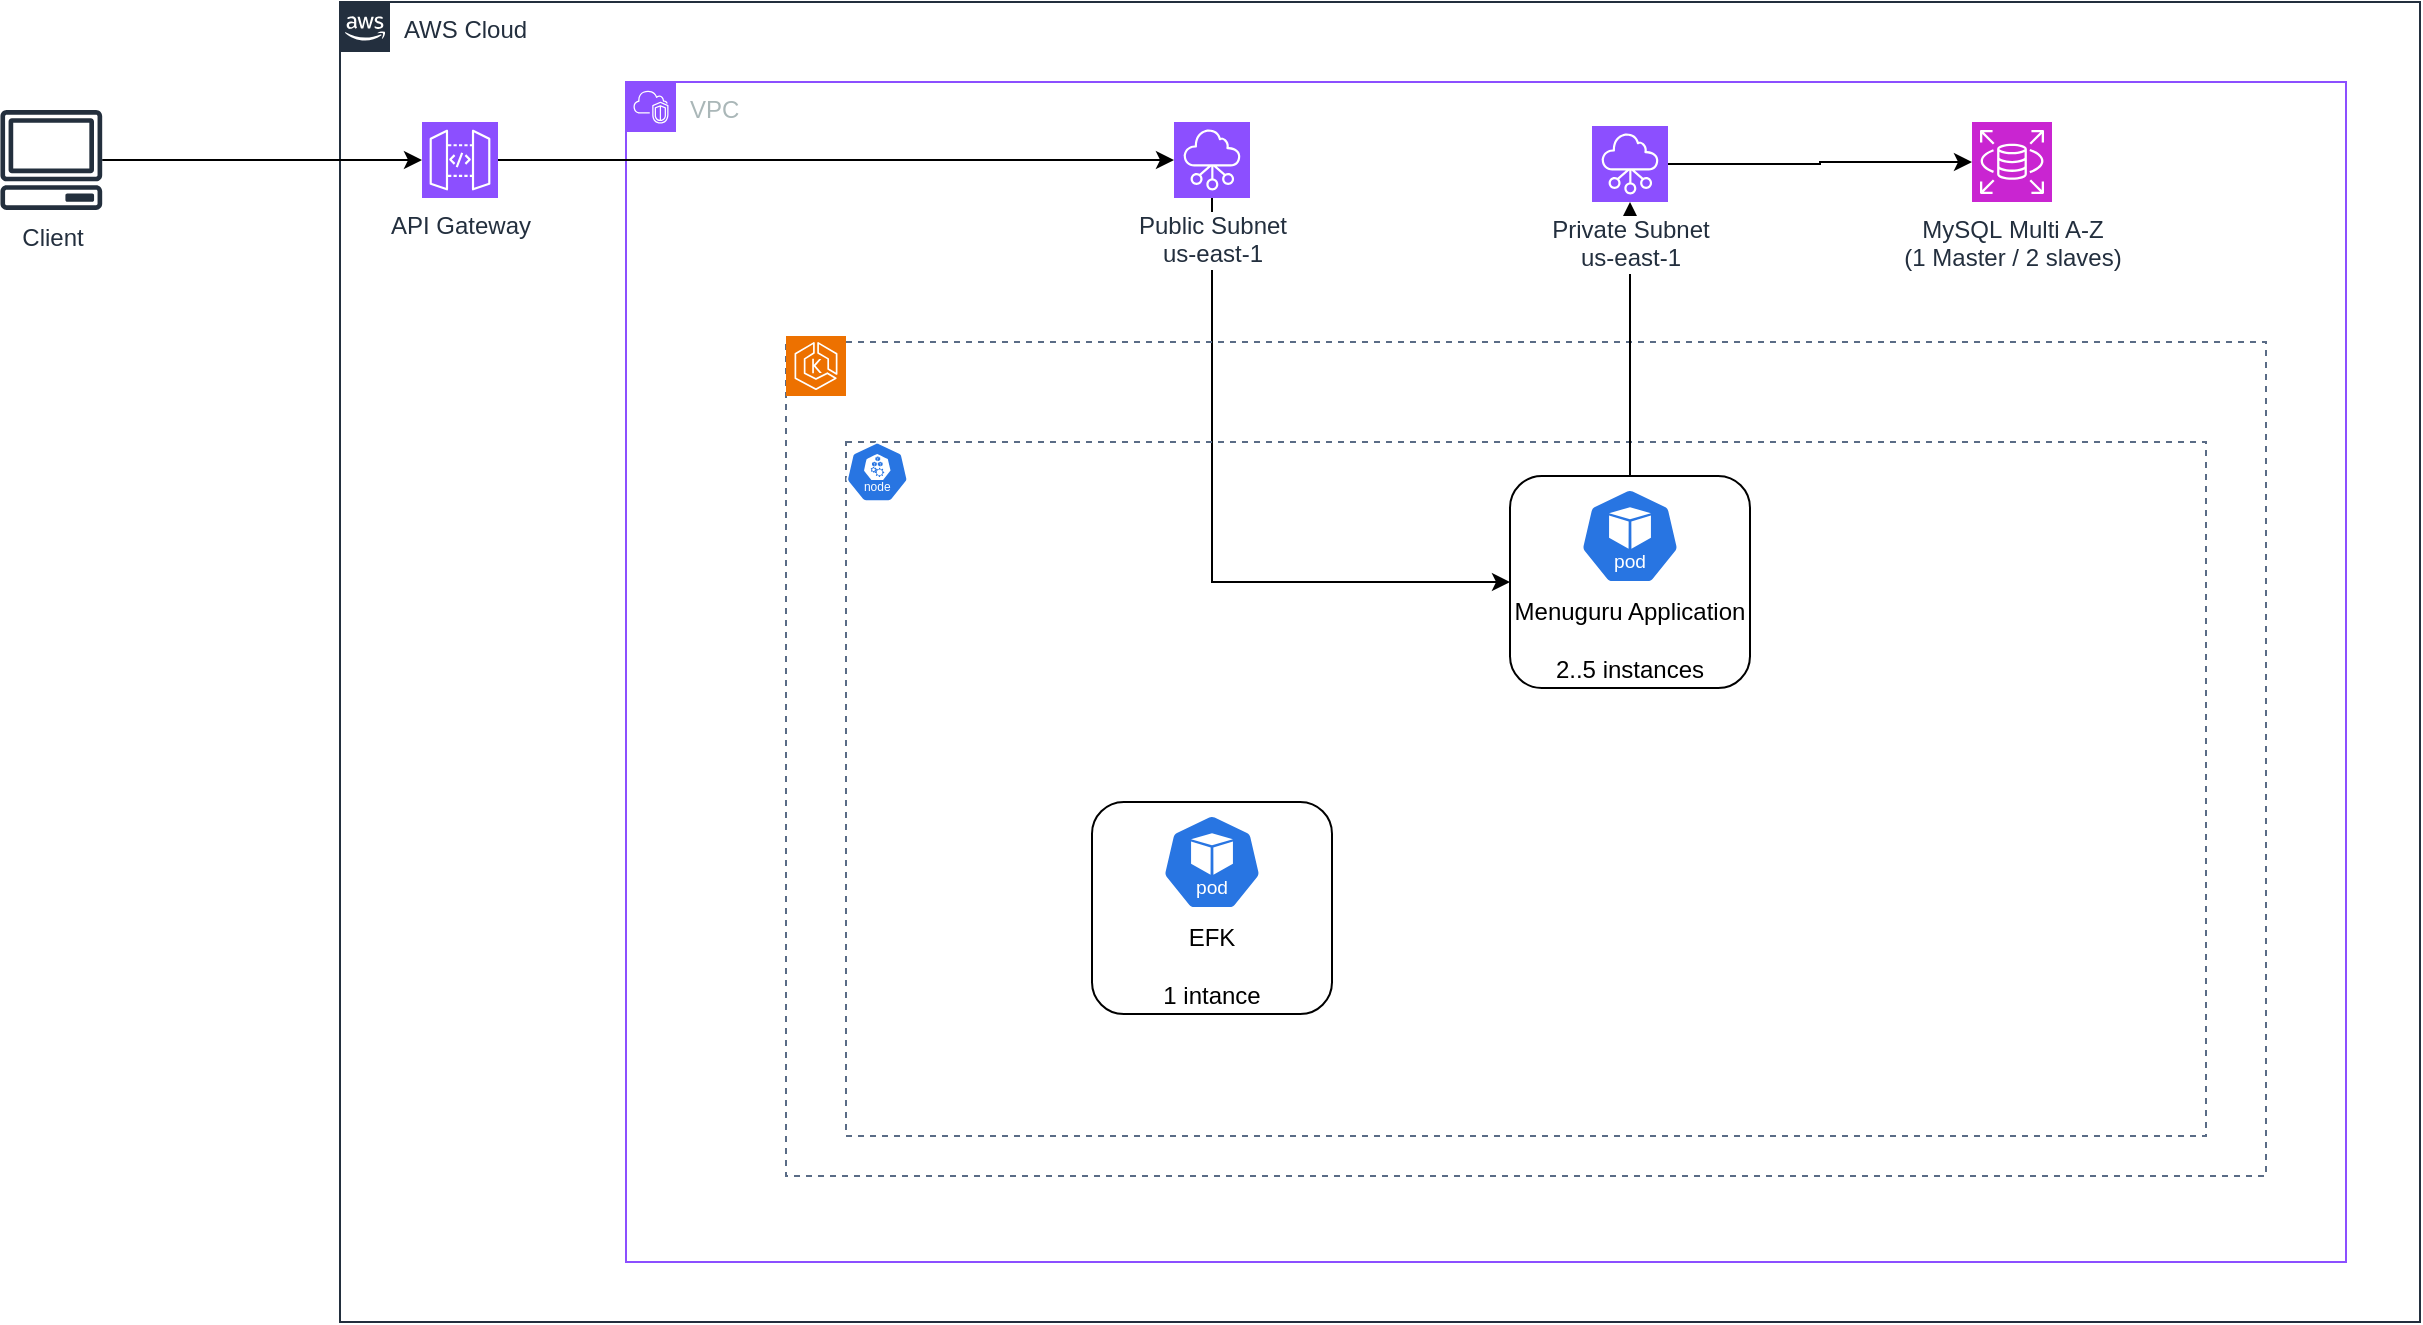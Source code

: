 <mxfile version="24.5.4" type="github">
  <diagram name="Página-1" id="CHFw5YSZQ6bKpswKDhKj">
    <mxGraphModel dx="2728" dy="1071" grid="1" gridSize="10" guides="1" tooltips="1" connect="1" arrows="1" fold="1" page="1" pageScale="1" pageWidth="827" pageHeight="1169" math="0" shadow="0">
      <root>
        <mxCell id="0" />
        <mxCell id="1" parent="0" />
        <mxCell id="SXZxHrfiubfQfkabu01j-11" value="AWS Cloud" style="points=[[0,0],[0.25,0],[0.5,0],[0.75,0],[1,0],[1,0.25],[1,0.5],[1,0.75],[1,1],[0.75,1],[0.5,1],[0.25,1],[0,1],[0,0.75],[0,0.5],[0,0.25]];outlineConnect=0;gradientColor=none;html=1;whiteSpace=wrap;fontSize=12;fontStyle=0;container=1;pointerEvents=0;collapsible=0;recursiveResize=0;shape=mxgraph.aws4.group;grIcon=mxgraph.aws4.group_aws_cloud_alt;strokeColor=#232F3E;fillColor=none;verticalAlign=top;align=left;spacingLeft=30;fontColor=#232F3E;dashed=0;" vertex="1" parent="1">
          <mxGeometry x="-280" y="100" width="1040" height="660" as="geometry" />
        </mxCell>
        <mxCell id="SXZxHrfiubfQfkabu01j-12" value="VPC" style="points=[[0,0],[0.25,0],[0.5,0],[0.75,0],[1,0],[1,0.25],[1,0.5],[1,0.75],[1,1],[0.75,1],[0.5,1],[0.25,1],[0,1],[0,0.75],[0,0.5],[0,0.25]];outlineConnect=0;gradientColor=none;html=1;whiteSpace=wrap;fontSize=12;fontStyle=0;container=1;pointerEvents=0;collapsible=0;recursiveResize=0;shape=mxgraph.aws4.group;grIcon=mxgraph.aws4.group_vpc2;strokeColor=#8C4FFF;fillColor=none;verticalAlign=top;align=left;spacingLeft=30;fontColor=#AAB7B8;dashed=0;" vertex="1" parent="SXZxHrfiubfQfkabu01j-11">
          <mxGeometry x="143" y="40" width="860" height="590" as="geometry" />
        </mxCell>
        <mxCell id="SXZxHrfiubfQfkabu01j-51" style="edgeStyle=orthogonalEdgeStyle;rounded=0;orthogonalLoop=1;jettySize=auto;html=1;" edge="1" parent="SXZxHrfiubfQfkabu01j-12" source="SXZxHrfiubfQfkabu01j-47" target="SXZxHrfiubfQfkabu01j-31">
          <mxGeometry relative="1" as="geometry">
            <mxPoint x="293" y="480" as="targetPoint" />
            <Array as="points">
              <mxPoint x="293" y="250" />
            </Array>
          </mxGeometry>
        </mxCell>
        <mxCell id="SXZxHrfiubfQfkabu01j-24" value="" style="fillColor=none;strokeColor=#5A6C86;dashed=1;verticalAlign=top;fontStyle=0;fontColor=#5A6C86;whiteSpace=wrap;html=1;" vertex="1" parent="SXZxHrfiubfQfkabu01j-12">
          <mxGeometry x="80" y="130" width="740" height="417" as="geometry" />
        </mxCell>
        <mxCell id="SXZxHrfiubfQfkabu01j-25" value="" style="sketch=0;points=[[0,0,0],[0.25,0,0],[0.5,0,0],[0.75,0,0],[1,0,0],[0,1,0],[0.25,1,0],[0.5,1,0],[0.75,1,0],[1,1,0],[0,0.25,0],[0,0.5,0],[0,0.75,0],[1,0.25,0],[1,0.5,0],[1,0.75,0]];outlineConnect=0;fontColor=#232F3E;fillColor=#ED7100;strokeColor=#ffffff;dashed=0;verticalLabelPosition=bottom;verticalAlign=top;align=center;html=1;fontSize=12;fontStyle=0;aspect=fixed;shape=mxgraph.aws4.resourceIcon;resIcon=mxgraph.aws4.eks;" vertex="1" parent="SXZxHrfiubfQfkabu01j-12">
          <mxGeometry x="80" y="127" width="30" height="30" as="geometry" />
        </mxCell>
        <mxCell id="SXZxHrfiubfQfkabu01j-30" value="" style="fillColor=none;strokeColor=#5A6C86;dashed=1;verticalAlign=top;fontStyle=0;fontColor=#5A6C86;whiteSpace=wrap;html=1;" vertex="1" parent="SXZxHrfiubfQfkabu01j-12">
          <mxGeometry x="110" y="180" width="680" height="347" as="geometry" />
        </mxCell>
        <mxCell id="SXZxHrfiubfQfkabu01j-28" value="" style="aspect=fixed;sketch=0;html=1;dashed=0;whitespace=wrap;verticalLabelPosition=bottom;verticalAlign=top;fillColor=#2875E2;strokeColor=#ffffff;points=[[0.005,0.63,0],[0.1,0.2,0],[0.9,0.2,0],[0.5,0,0],[0.995,0.63,0],[0.72,0.99,0],[0.5,1,0],[0.28,0.99,0]];shape=mxgraph.kubernetes.icon2;kubernetesLabel=1;prIcon=node" vertex="1" parent="SXZxHrfiubfQfkabu01j-12">
          <mxGeometry x="110" y="180" width="31.25" height="30" as="geometry" />
        </mxCell>
        <mxCell id="SXZxHrfiubfQfkabu01j-39" value="" style="group" vertex="1" connectable="0" parent="SXZxHrfiubfQfkabu01j-12">
          <mxGeometry x="442" y="197" width="120" height="106" as="geometry" />
        </mxCell>
        <mxCell id="SXZxHrfiubfQfkabu01j-31" value="Menuguru Application&lt;div&gt;&lt;br&gt;&lt;/div&gt;&lt;div&gt;2..5 instances&lt;/div&gt;" style="rounded=1;whiteSpace=wrap;html=1;verticalAlign=bottom;" vertex="1" parent="SXZxHrfiubfQfkabu01j-39">
          <mxGeometry width="120" height="106" as="geometry" />
        </mxCell>
        <mxCell id="SXZxHrfiubfQfkabu01j-29" value="" style="aspect=fixed;sketch=0;html=1;dashed=0;whitespace=wrap;verticalLabelPosition=bottom;verticalAlign=top;fillColor=#2875E2;strokeColor=#ffffff;points=[[0.005,0.63,0],[0.1,0.2,0],[0.9,0.2,0],[0.5,0,0],[0.995,0.63,0],[0.72,0.99,0],[0.5,1,0],[0.28,0.99,0]];shape=mxgraph.kubernetes.icon2;kubernetesLabel=1;prIcon=pod" vertex="1" parent="SXZxHrfiubfQfkabu01j-39">
          <mxGeometry x="35" y="6" width="50" height="48" as="geometry" />
        </mxCell>
        <mxCell id="SXZxHrfiubfQfkabu01j-47" value="Public Subnet&lt;div&gt;us-east-1&lt;/div&gt;" style="sketch=0;points=[[0,0,0],[0.25,0,0],[0.5,0,0],[0.75,0,0],[1,0,0],[0,1,0],[0.25,1,0],[0.5,1,0],[0.75,1,0],[1,1,0],[0,0.25,0],[0,0.5,0],[0,0.75,0],[1,0.25,0],[1,0.5,0],[1,0.75,0]];outlineConnect=0;fontColor=#232F3E;fillColor=#8C4FFF;strokeColor=#ffffff;dashed=0;verticalLabelPosition=bottom;verticalAlign=top;align=center;html=1;fontSize=12;fontStyle=0;aspect=fixed;shape=mxgraph.aws4.resourceIcon;resIcon=mxgraph.aws4.networking_and_content_delivery;labelBackgroundColor=default;" vertex="1" parent="SXZxHrfiubfQfkabu01j-12">
          <mxGeometry x="274" y="20" width="38" height="38" as="geometry" />
        </mxCell>
        <mxCell id="SXZxHrfiubfQfkabu01j-54" value="" style="group" vertex="1" connectable="0" parent="SXZxHrfiubfQfkabu01j-12">
          <mxGeometry x="233" y="360" width="120" height="106" as="geometry" />
        </mxCell>
        <mxCell id="SXZxHrfiubfQfkabu01j-55" value="&lt;div&gt;&amp;nbsp;&lt;/div&gt;&lt;div&gt;&lt;br&gt;&lt;/div&gt;&lt;div&gt;EFK&lt;/div&gt;&lt;div&gt;&lt;br&gt;&lt;/div&gt;&lt;div&gt;1 intance&lt;/div&gt;" style="rounded=1;whiteSpace=wrap;html=1;verticalAlign=bottom;" vertex="1" parent="SXZxHrfiubfQfkabu01j-54">
          <mxGeometry width="120" height="106" as="geometry" />
        </mxCell>
        <mxCell id="SXZxHrfiubfQfkabu01j-56" value="" style="aspect=fixed;sketch=0;html=1;dashed=0;whitespace=wrap;verticalLabelPosition=bottom;verticalAlign=top;fillColor=#2875E2;strokeColor=#ffffff;points=[[0.005,0.63,0],[0.1,0.2,0],[0.9,0.2,0],[0.5,0,0],[0.995,0.63,0],[0.72,0.99,0],[0.5,1,0],[0.28,0.99,0]];shape=mxgraph.kubernetes.icon2;kubernetesLabel=1;prIcon=pod" vertex="1" parent="SXZxHrfiubfQfkabu01j-54">
          <mxGeometry x="35" y="6" width="50" height="48" as="geometry" />
        </mxCell>
        <mxCell id="SXZxHrfiubfQfkabu01j-57" value="MySQL&amp;nbsp;&lt;span style=&quot;&quot;&gt;Multi A-Z&lt;/span&gt;&lt;div&gt;&lt;span style=&quot;&quot;&gt;(1 Master / 2 slaves)&lt;/span&gt;&lt;/div&gt;" style="sketch=0;points=[[0,0,0],[0.25,0,0],[0.5,0,0],[0.75,0,0],[1,0,0],[0,1,0],[0.25,1,0],[0.5,1,0],[0.75,1,0],[1,1,0],[0,0.25,0],[0,0.5,0],[0,0.75,0],[1,0.25,0],[1,0.5,0],[1,0.75,0]];outlineConnect=0;fontColor=#232F3E;fillColor=#C925D1;strokeColor=#ffffff;dashed=0;verticalLabelPosition=bottom;verticalAlign=top;align=center;html=1;fontSize=12;fontStyle=0;aspect=fixed;shape=mxgraph.aws4.resourceIcon;resIcon=mxgraph.aws4.rds;labelBackgroundColor=default;" vertex="1" parent="SXZxHrfiubfQfkabu01j-12">
          <mxGeometry x="673" y="20" width="40" height="40" as="geometry" />
        </mxCell>
        <mxCell id="SXZxHrfiubfQfkabu01j-59" style="edgeStyle=orthogonalEdgeStyle;rounded=0;orthogonalLoop=1;jettySize=auto;html=1;" edge="1" parent="SXZxHrfiubfQfkabu01j-12" source="SXZxHrfiubfQfkabu01j-31" target="SXZxHrfiubfQfkabu01j-58">
          <mxGeometry relative="1" as="geometry" />
        </mxCell>
        <mxCell id="SXZxHrfiubfQfkabu01j-60" style="edgeStyle=orthogonalEdgeStyle;rounded=0;orthogonalLoop=1;jettySize=auto;html=1;" edge="1" parent="SXZxHrfiubfQfkabu01j-12" source="SXZxHrfiubfQfkabu01j-58" target="SXZxHrfiubfQfkabu01j-57">
          <mxGeometry relative="1" as="geometry" />
        </mxCell>
        <mxCell id="SXZxHrfiubfQfkabu01j-58" value="Private Subnet&lt;div&gt;us-east-1&lt;/div&gt;" style="sketch=0;points=[[0,0,0],[0.25,0,0],[0.5,0,0],[0.75,0,0],[1,0,0],[0,1,0],[0.25,1,0],[0.5,1,0],[0.75,1,0],[1,1,0],[0,0.25,0],[0,0.5,0],[0,0.75,0],[1,0.25,0],[1,0.5,0],[1,0.75,0]];outlineConnect=0;fontColor=#232F3E;fillColor=#8C4FFF;strokeColor=#ffffff;dashed=0;verticalLabelPosition=bottom;verticalAlign=top;align=center;html=1;fontSize=12;fontStyle=0;aspect=fixed;shape=mxgraph.aws4.resourceIcon;resIcon=mxgraph.aws4.networking_and_content_delivery;labelBackgroundColor=default;" vertex="1" parent="SXZxHrfiubfQfkabu01j-12">
          <mxGeometry x="483" y="22" width="38" height="38" as="geometry" />
        </mxCell>
        <mxCell id="SXZxHrfiubfQfkabu01j-61" style="edgeStyle=orthogonalEdgeStyle;rounded=0;orthogonalLoop=1;jettySize=auto;html=1;" edge="1" parent="SXZxHrfiubfQfkabu01j-11" source="SXZxHrfiubfQfkabu01j-46" target="SXZxHrfiubfQfkabu01j-47">
          <mxGeometry relative="1" as="geometry" />
        </mxCell>
        <mxCell id="SXZxHrfiubfQfkabu01j-46" value="API Gateway" style="sketch=0;points=[[0,0,0],[0.25,0,0],[0.5,0,0],[0.75,0,0],[1,0,0],[0,1,0],[0.25,1,0],[0.5,1,0],[0.75,1,0],[1,1,0],[0,0.25,0],[0,0.5,0],[0,0.75,0],[1,0.25,0],[1,0.5,0],[1,0.75,0]];outlineConnect=0;fontColor=#232F3E;fillColor=#8C4FFF;strokeColor=#ffffff;dashed=0;verticalLabelPosition=bottom;verticalAlign=top;align=center;html=1;fontSize=12;fontStyle=0;aspect=fixed;shape=mxgraph.aws4.resourceIcon;resIcon=mxgraph.aws4.api_gateway;labelBackgroundColor=default;" vertex="1" parent="SXZxHrfiubfQfkabu01j-11">
          <mxGeometry x="41" y="60" width="38" height="38" as="geometry" />
        </mxCell>
        <mxCell id="SXZxHrfiubfQfkabu01j-63" style="edgeStyle=orthogonalEdgeStyle;rounded=0;orthogonalLoop=1;jettySize=auto;html=1;" edge="1" parent="1" source="SXZxHrfiubfQfkabu01j-62" target="SXZxHrfiubfQfkabu01j-46">
          <mxGeometry relative="1" as="geometry" />
        </mxCell>
        <mxCell id="SXZxHrfiubfQfkabu01j-62" value="Client" style="sketch=0;outlineConnect=0;fontColor=#232F3E;gradientColor=none;fillColor=#232F3D;strokeColor=none;dashed=0;verticalLabelPosition=bottom;verticalAlign=top;align=center;html=1;fontSize=12;fontStyle=0;aspect=fixed;pointerEvents=1;shape=mxgraph.aws4.client;labelBackgroundColor=default;" vertex="1" parent="1">
          <mxGeometry x="-450" y="154" width="51.32" height="50" as="geometry" />
        </mxCell>
      </root>
    </mxGraphModel>
  </diagram>
</mxfile>
